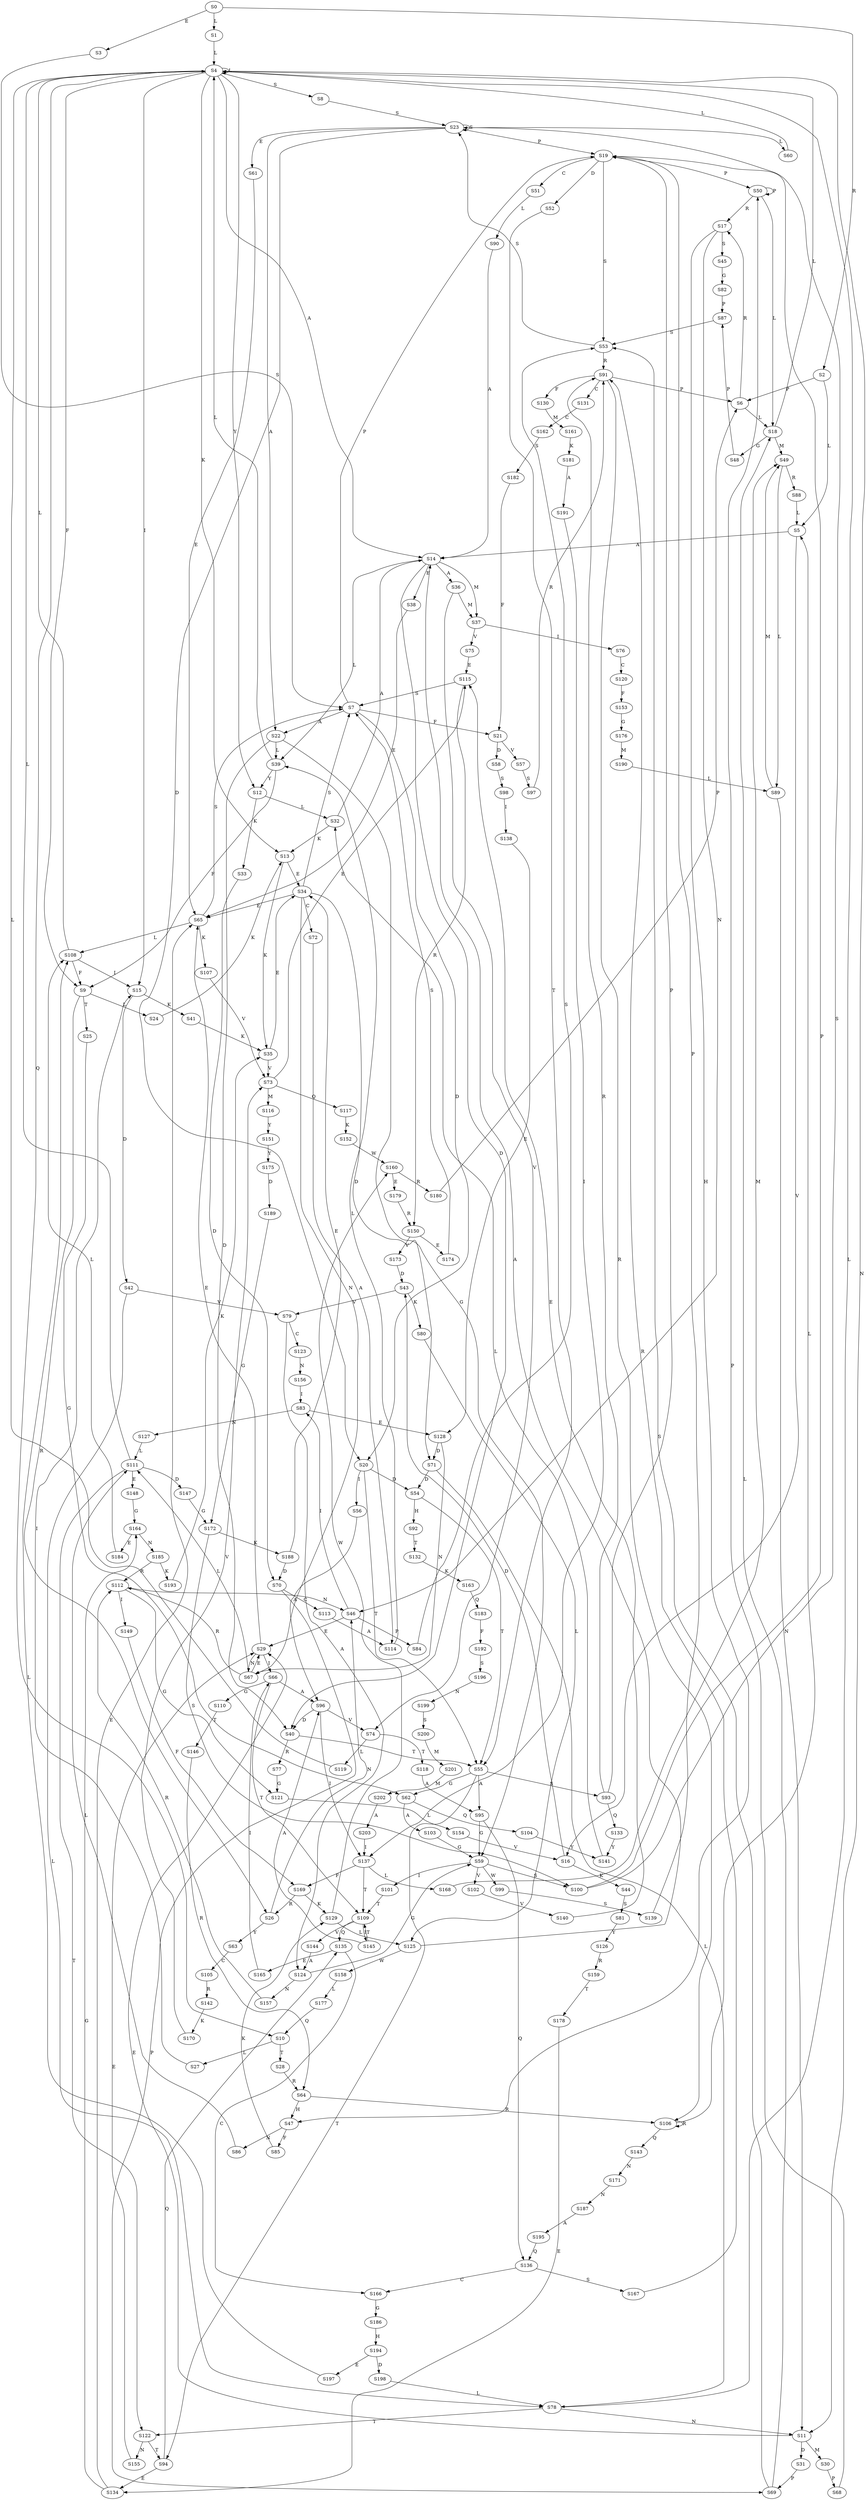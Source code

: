 strict digraph  {
	S0 -> S1 [ label = L ];
	S0 -> S2 [ label = R ];
	S0 -> S3 [ label = E ];
	S1 -> S4 [ label = L ];
	S2 -> S5 [ label = L ];
	S2 -> S6 [ label = P ];
	S3 -> S7 [ label = S ];
	S4 -> S8 [ label = S ];
	S4 -> S9 [ label = F ];
	S4 -> S10 [ label = Q ];
	S4 -> S4 [ label = L ];
	S4 -> S11 [ label = N ];
	S4 -> S12 [ label = Y ];
	S4 -> S13 [ label = K ];
	S4 -> S14 [ label = A ];
	S4 -> S15 [ label = I ];
	S5 -> S14 [ label = A ];
	S5 -> S16 [ label = V ];
	S6 -> S17 [ label = R ];
	S6 -> S18 [ label = L ];
	S7 -> S19 [ label = P ];
	S7 -> S20 [ label = D ];
	S7 -> S21 [ label = F ];
	S7 -> S22 [ label = A ];
	S8 -> S23 [ label = S ];
	S9 -> S24 [ label = L ];
	S9 -> S25 [ label = T ];
	S9 -> S26 [ label = R ];
	S10 -> S27 [ label = L ];
	S10 -> S28 [ label = T ];
	S11 -> S29 [ label = E ];
	S11 -> S30 [ label = M ];
	S11 -> S31 [ label = D ];
	S12 -> S32 [ label = L ];
	S12 -> S33 [ label = K ];
	S13 -> S34 [ label = E ];
	S13 -> S35 [ label = K ];
	S14 -> S36 [ label = A ];
	S14 -> S37 [ label = M ];
	S14 -> S38 [ label = E ];
	S14 -> S39 [ label = L ];
	S14 -> S40 [ label = D ];
	S15 -> S41 [ label = K ];
	S15 -> S42 [ label = D ];
	S16 -> S43 [ label = D ];
	S16 -> S44 [ label = K ];
	S17 -> S45 [ label = S ];
	S17 -> S46 [ label = N ];
	S17 -> S47 [ label = H ];
	S18 -> S48 [ label = G ];
	S18 -> S4 [ label = L ];
	S18 -> S49 [ label = M ];
	S19 -> S50 [ label = P ];
	S19 -> S51 [ label = C ];
	S19 -> S52 [ label = D ];
	S19 -> S53 [ label = S ];
	S20 -> S54 [ label = D ];
	S20 -> S55 [ label = T ];
	S20 -> S56 [ label = I ];
	S21 -> S57 [ label = V ];
	S21 -> S58 [ label = D ];
	S22 -> S59 [ label = G ];
	S22 -> S39 [ label = L ];
	S22 -> S40 [ label = D ];
	S23 -> S22 [ label = A ];
	S23 -> S23 [ label = S ];
	S23 -> S60 [ label = L ];
	S23 -> S19 [ label = P ];
	S23 -> S61 [ label = E ];
	S23 -> S20 [ label = D ];
	S24 -> S13 [ label = K ];
	S25 -> S62 [ label = G ];
	S26 -> S63 [ label = Y ];
	S26 -> S46 [ label = N ];
	S27 -> S15 [ label = I ];
	S28 -> S64 [ label = R ];
	S29 -> S65 [ label = E ];
	S29 -> S66 [ label = I ];
	S29 -> S67 [ label = N ];
	S30 -> S68 [ label = P ];
	S31 -> S69 [ label = P ];
	S32 -> S14 [ label = A ];
	S32 -> S13 [ label = K ];
	S33 -> S70 [ label = D ];
	S34 -> S67 [ label = N ];
	S34 -> S71 [ label = D ];
	S34 -> S7 [ label = S ];
	S34 -> S65 [ label = E ];
	S34 -> S72 [ label = C ];
	S35 -> S73 [ label = V ];
	S35 -> S34 [ label = E ];
	S36 -> S74 [ label = V ];
	S36 -> S37 [ label = M ];
	S37 -> S75 [ label = V ];
	S37 -> S76 [ label = I ];
	S38 -> S65 [ label = E ];
	S39 -> S4 [ label = L ];
	S39 -> S9 [ label = F ];
	S39 -> S12 [ label = Y ];
	S40 -> S55 [ label = T ];
	S40 -> S77 [ label = R ];
	S41 -> S35 [ label = K ];
	S42 -> S78 [ label = L ];
	S42 -> S79 [ label = V ];
	S43 -> S80 [ label = K ];
	S43 -> S79 [ label = V ];
	S44 -> S81 [ label = S ];
	S45 -> S82 [ label = G ];
	S46 -> S83 [ label = I ];
	S46 -> S84 [ label = P ];
	S46 -> S29 [ label = E ];
	S47 -> S85 [ label = F ];
	S47 -> S86 [ label = N ];
	S48 -> S87 [ label = P ];
	S49 -> S88 [ label = R ];
	S49 -> S89 [ label = L ];
	S50 -> S18 [ label = L ];
	S50 -> S17 [ label = R ];
	S50 -> S50 [ label = P ];
	S51 -> S90 [ label = L ];
	S52 -> S55 [ label = T ];
	S53 -> S91 [ label = R ];
	S53 -> S23 [ label = S ];
	S54 -> S92 [ label = H ];
	S54 -> S55 [ label = T ];
	S55 -> S93 [ label = S ];
	S55 -> S94 [ label = T ];
	S55 -> S62 [ label = G ];
	S55 -> S95 [ label = A ];
	S56 -> S96 [ label = A ];
	S57 -> S97 [ label = S ];
	S58 -> S98 [ label = S ];
	S59 -> S99 [ label = W ];
	S59 -> S100 [ label = S ];
	S59 -> S101 [ label = I ];
	S59 -> S102 [ label = V ];
	S60 -> S4 [ label = L ];
	S61 -> S65 [ label = E ];
	S62 -> S103 [ label = A ];
	S62 -> S104 [ label = Q ];
	S63 -> S105 [ label = C ];
	S64 -> S47 [ label = H ];
	S64 -> S106 [ label = R ];
	S65 -> S107 [ label = K ];
	S65 -> S108 [ label = L ];
	S65 -> S7 [ label = S ];
	S66 -> S109 [ label = T ];
	S66 -> S110 [ label = G ];
	S66 -> S96 [ label = A ];
	S67 -> S111 [ label = L ];
	S67 -> S29 [ label = E ];
	S67 -> S112 [ label = R ];
	S68 -> S50 [ label = P ];
	S69 -> S18 [ label = L ];
	S69 -> S53 [ label = S ];
	S70 -> S113 [ label = C ];
	S70 -> S69 [ label = P ];
	S71 -> S54 [ label = D ];
	S71 -> S78 [ label = L ];
	S72 -> S114 [ label = A ];
	S73 -> S115 [ label = E ];
	S73 -> S116 [ label = M ];
	S73 -> S117 [ label = Q ];
	S74 -> S118 [ label = T ];
	S74 -> S119 [ label = L ];
	S75 -> S115 [ label = E ];
	S76 -> S120 [ label = C ];
	S77 -> S121 [ label = G ];
	S78 -> S11 [ label = N ];
	S78 -> S122 [ label = T ];
	S78 -> S4 [ label = L ];
	S79 -> S123 [ label = C ];
	S79 -> S124 [ label = A ];
	S80 -> S125 [ label = L ];
	S81 -> S126 [ label = Y ];
	S82 -> S87 [ label = P ];
	S83 -> S127 [ label = N ];
	S83 -> S128 [ label = E ];
	S84 -> S53 [ label = S ];
	S85 -> S129 [ label = K ];
	S86 -> S111 [ label = L ];
	S87 -> S53 [ label = S ];
	S88 -> S5 [ label = L ];
	S89 -> S49 [ label = M ];
	S89 -> S11 [ label = N ];
	S90 -> S14 [ label = A ];
	S91 -> S6 [ label = P ];
	S91 -> S130 [ label = F ];
	S91 -> S131 [ label = C ];
	S91 -> S106 [ label = R ];
	S92 -> S132 [ label = T ];
	S93 -> S19 [ label = P ];
	S93 -> S91 [ label = R ];
	S93 -> S133 [ label = Q ];
	S94 -> S134 [ label = E ];
	S94 -> S135 [ label = Q ];
	S95 -> S59 [ label = G ];
	S95 -> S136 [ label = Q ];
	S96 -> S137 [ label = I ];
	S96 -> S74 [ label = V ];
	S96 -> S40 [ label = D ];
	S97 -> S91 [ label = R ];
	S98 -> S138 [ label = I ];
	S99 -> S139 [ label = S ];
	S100 -> S19 [ label = P ];
	S100 -> S23 [ label = S ];
	S101 -> S109 [ label = T ];
	S102 -> S140 [ label = V ];
	S103 -> S59 [ label = G ];
	S104 -> S141 [ label = Y ];
	S105 -> S142 [ label = R ];
	S106 -> S5 [ label = L ];
	S106 -> S106 [ label = R ];
	S106 -> S143 [ label = Q ];
	S107 -> S73 [ label = V ];
	S108 -> S15 [ label = I ];
	S108 -> S9 [ label = F ];
	S108 -> S4 [ label = L ];
	S109 -> S144 [ label = V ];
	S109 -> S145 [ label = I ];
	S109 -> S135 [ label = Q ];
	S110 -> S146 [ label = T ];
	S111 -> S122 [ label = T ];
	S111 -> S147 [ label = D ];
	S111 -> S148 [ label = E ];
	S111 -> S4 [ label = L ];
	S112 -> S121 [ label = G ];
	S112 -> S149 [ label = I ];
	S112 -> S46 [ label = N ];
	S113 -> S114 [ label = A ];
	S114 -> S39 [ label = L ];
	S115 -> S7 [ label = S ];
	S115 -> S150 [ label = R ];
	S116 -> S151 [ label = Y ];
	S117 -> S152 [ label = K ];
	S118 -> S95 [ label = A ];
	S119 -> S4 [ label = L ];
	S120 -> S153 [ label = F ];
	S121 -> S154 [ label = L ];
	S122 -> S155 [ label = N ];
	S122 -> S94 [ label = T ];
	S123 -> S156 [ label = N ];
	S124 -> S157 [ label = N ];
	S124 -> S59 [ label = G ];
	S125 -> S14 [ label = A ];
	S125 -> S158 [ label = W ];
	S126 -> S159 [ label = R ];
	S127 -> S111 [ label = L ];
	S128 -> S67 [ label = N ];
	S128 -> S71 [ label = D ];
	S129 -> S160 [ label = W ];
	S129 -> S125 [ label = L ];
	S130 -> S161 [ label = M ];
	S131 -> S162 [ label = C ];
	S132 -> S163 [ label = K ];
	S133 -> S141 [ label = Y ];
	S134 -> S164 [ label = G ];
	S134 -> S65 [ label = E ];
	S135 -> S165 [ label = E ];
	S135 -> S166 [ label = C ];
	S136 -> S167 [ label = S ];
	S136 -> S166 [ label = C ];
	S137 -> S168 [ label = L ];
	S137 -> S169 [ label = F ];
	S137 -> S109 [ label = T ];
	S138 -> S128 [ label = E ];
	S139 -> S19 [ label = P ];
	S140 -> S115 [ label = E ];
	S141 -> S32 [ label = L ];
	S142 -> S170 [ label = K ];
	S143 -> S171 [ label = N ];
	S144 -> S124 [ label = A ];
	S145 -> S109 [ label = T ];
	S145 -> S96 [ label = A ];
	S146 -> S64 [ label = R ];
	S147 -> S172 [ label = G ];
	S148 -> S164 [ label = G ];
	S149 -> S169 [ label = F ];
	S150 -> S173 [ label = V ];
	S150 -> S174 [ label = E ];
	S151 -> S175 [ label = Y ];
	S152 -> S160 [ label = W ];
	S153 -> S176 [ label = G ];
	S154 -> S16 [ label = V ];
	S155 -> S29 [ label = E ];
	S156 -> S83 [ label = I ];
	S157 -> S112 [ label = R ];
	S158 -> S177 [ label = L ];
	S159 -> S178 [ label = T ];
	S160 -> S179 [ label = E ];
	S160 -> S180 [ label = R ];
	S161 -> S181 [ label = K ];
	S162 -> S182 [ label = S ];
	S163 -> S183 [ label = Q ];
	S164 -> S184 [ label = E ];
	S164 -> S185 [ label = N ];
	S165 -> S66 [ label = I ];
	S166 -> S186 [ label = G ];
	S167 -> S91 [ label = R ];
	S168 -> S49 [ label = M ];
	S169 -> S129 [ label = K ];
	S169 -> S26 [ label = R ];
	S170 -> S73 [ label = V ];
	S171 -> S187 [ label = N ];
	S172 -> S188 [ label = K ];
	S172 -> S100 [ label = S ];
	S173 -> S43 [ label = D ];
	S174 -> S7 [ label = S ];
	S175 -> S189 [ label = D ];
	S176 -> S190 [ label = M ];
	S177 -> S10 [ label = Q ];
	S178 -> S134 [ label = E ];
	S179 -> S150 [ label = R ];
	S180 -> S6 [ label = P ];
	S181 -> S191 [ label = A ];
	S182 -> S21 [ label = F ];
	S183 -> S192 [ label = F ];
	S184 -> S108 [ label = L ];
	S185 -> S193 [ label = K ];
	S185 -> S112 [ label = R ];
	S186 -> S194 [ label = H ];
	S187 -> S195 [ label = A ];
	S188 -> S70 [ label = D ];
	S188 -> S34 [ label = E ];
	S189 -> S172 [ label = G ];
	S190 -> S89 [ label = L ];
	S191 -> S137 [ label = I ];
	S192 -> S196 [ label = S ];
	S193 -> S35 [ label = K ];
	S194 -> S197 [ label = E ];
	S194 -> S198 [ label = D ];
	S195 -> S136 [ label = Q ];
	S196 -> S199 [ label = N ];
	S197 -> S108 [ label = L ];
	S198 -> S78 [ label = L ];
	S199 -> S200 [ label = S ];
	S200 -> S201 [ label = M ];
	S201 -> S202 [ label = M ];
	S202 -> S203 [ label = A ];
	S203 -> S137 [ label = I ];
}

